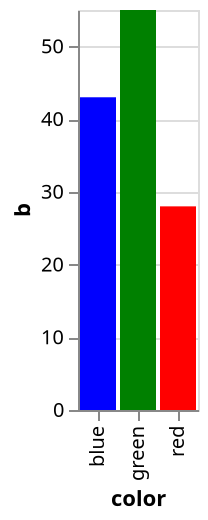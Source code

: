 {
  "$schema": "https://vega.github.io/schema/vega-lite/v4.json",
  "description": "A bar chart that directly encodes color names in the data.",
  "data": {
    "values": [
      {"color": "red", "b": 28},
      {"color": "green", "b": 55},
      {"color": "blue", "b": 43}
    ]
  },
  "mark": "bar",
  "encoding": {
    "x": {"field": "color", "type": "nominal"},
    "y": {"field": "b", "type": "quantitative"},
    "color": {"field": "color", "type": "nominal", "scale": null}
  },
  "autosize": {"type": "pad"}
}